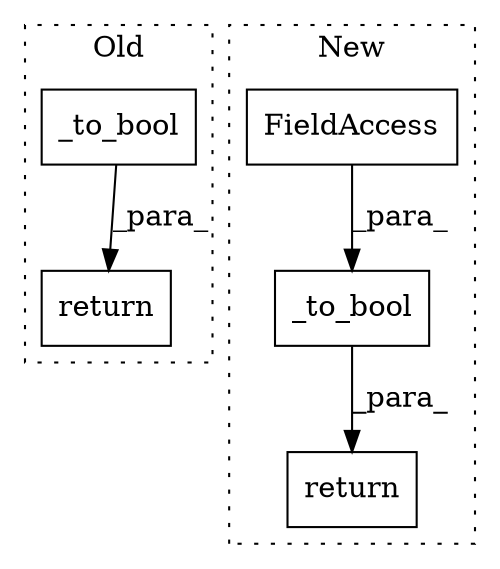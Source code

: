 digraph G {
subgraph cluster0 {
1 [label="_to_bool" a="32" s="3425,3502" l="9,1" shape="box"];
4 [label="return" a="41" s="3413" l="7" shape="box"];
label = "Old";
style="dotted";
}
subgraph cluster1 {
2 [label="return" a="41" s="2686" l="7" shape="box"];
3 [label="_to_bool" a="32" s="2698,2739" l="9,1" shape="box"];
5 [label="FieldAccess" a="22" s="2707" l="32" shape="box"];
label = "New";
style="dotted";
}
1 -> 4 [label="_para_"];
3 -> 2 [label="_para_"];
5 -> 3 [label="_para_"];
}